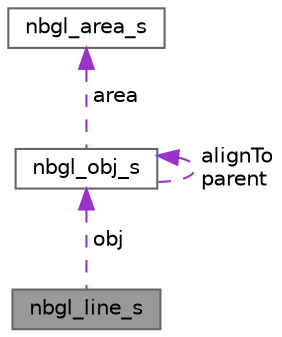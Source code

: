 digraph "nbgl_line_s"
{
 // LATEX_PDF_SIZE
  bgcolor="transparent";
  edge [fontname=Helvetica,fontsize=10,labelfontname=Helvetica,labelfontsize=10];
  node [fontname=Helvetica,fontsize=10,shape=box,height=0.2,width=0.4];
  Node1 [label="nbgl_line_s",height=0.2,width=0.4,color="gray40", fillcolor="grey60", style="filled", fontcolor="black",tooltip="struct to represent a vertical or horizontal line"];
  Node2 -> Node1 [dir="back",color="darkorchid3",style="dashed",label=" obj" ];
  Node2 [label="nbgl_obj_s",height=0.2,width=0.4,color="gray40", fillcolor="white", style="filled",URL="$structnbgl__obj__s.html",tooltip="Common structure for all graphical objects."];
  Node3 -> Node2 [dir="back",color="darkorchid3",style="dashed",label=" area" ];
  Node3 [label="nbgl_area_s",height=0.2,width=0.4,color="gray40", fillcolor="white", style="filled",URL="$structnbgl__area__s.html",tooltip="Represents a rectangle area of the screen."];
  Node2 -> Node2 [dir="back",color="darkorchid3",style="dashed",label=" alignTo\nparent" ];
}
